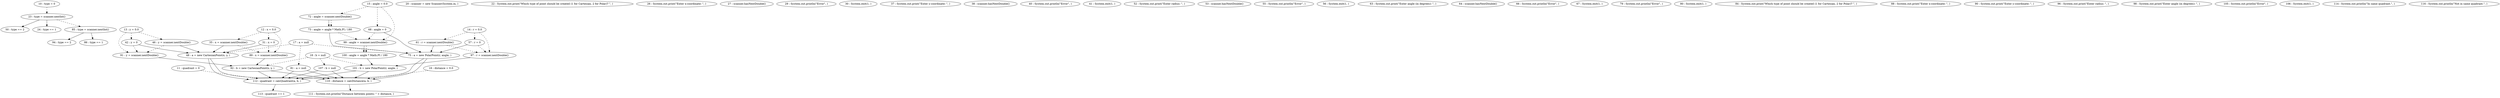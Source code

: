 digraph G {
"10 : type = 0"
"10 : type = 0" -> "23 : type = scanner.nextInt()" [style=dashed]
"11 : quadrant = 0"
"11 : quadrant = 0" -> "112 : quadrant = calcQuadrant(a, b, )" [style=dashed]
"12 : x = 0.0"
"12 : x = 0.0" -> "89 : x = scanner.nextDouble()" [style=dashed]
"12 : x = 0.0" -> "35 : x = scanner.nextDouble()" [style=dashed]
"12 : x = 0.0" -> "31 : x = 0" [style=dashed]
"13 : y = 0.0"
"13 : y = 0.0" -> "42 : y = 0" [style=dashed]
"13 : y = 0.0" -> "91 : y = scanner.nextDouble()" [style=dashed]
"13 : y = 0.0" -> "46 : y = scanner.nextDouble()" [style=dashed]
"14 : r = 0.0"
"14 : r = 0.0" -> "57 : r = 0" [style=dashed]
"14 : r = 0.0" -> "97 : r = scanner.nextDouble()" [style=dashed]
"14 : r = 0.0" -> "61 : r = scanner.nextDouble()" [style=dashed]
"15 : angle = 0.0"
"15 : angle = 0.0" -> "72 : angle = scanner.nextDouble()" [style=dashed]
"15 : angle = 0.0" -> "68 : angle = 0" [style=dashed]
"15 : angle = 0.0" -> "99 : angle = scanner.nextDouble()" [style=dashed]
"16 : distance = 0.0"
"16 : distance = 0.0" -> "110 : distance = calcDistance(a, b, )" [style=dashed]
"17 : a = null"
"17 : a = null" -> "48 : a = new CartesianPoint(x, y, )" [style=dashed]
"17 : a = null" -> "81 : a = null" [style=dashed]
"17 : a = null" -> "75 : a = new PolarPoint(r, angle, )" [style=dashed]
"18 : b = null"
"18 : b = null" -> "107 : b = null" [style=dashed]
"18 : b = null" -> "101 : b = new PolarPoint(r, angle, )" [style=dashed]
"18 : b = null" -> "92 : b = new CartesianPoint(x, y, )" [style=dashed]
"20 : scanner = new Scanner(System.in, )"
"22 : System.out.print(\"Which type of point should be created (1 for Cartesian, 2 for Polar)? \", )"
"23 : type = scanner.nextInt()"
"23 : type = scanner.nextInt()" -> "50 : type == 2"
"23 : type = scanner.nextInt()" -> "24 : type == 1"
"23 : type = scanner.nextInt()" -> "85 : type = scanner.nextInt()" [style=dashed]
"24 : type == 1"
"26 : System.out.print(\"Enter x-coordinate: \", )"
"27 : scanner.hasNextDouble()"
"29 : System.out.println(\"Error\", )"
"30 : System.exit(1, )"
"31 : x = 0"
"31 : x = 0" -> "48 : a = new CartesianPoint(x, y, )"
"31 : x = 0" -> "89 : x = scanner.nextDouble()" [style=dashed]
"35 : x = scanner.nextDouble()"
"35 : x = scanner.nextDouble()" -> "48 : a = new CartesianPoint(x, y, )"
"35 : x = scanner.nextDouble()" -> "89 : x = scanner.nextDouble()" [style=dashed]
"37 : System.out.print(\"Enter y-coordinate: \", )"
"38 : scanner.hasNextDouble()"
"40 : System.out.println(\"Error\", )"
"41 : System.exit(1, )"
"42 : y = 0"
"42 : y = 0" -> "48 : a = new CartesianPoint(x, y, )"
"42 : y = 0" -> "91 : y = scanner.nextDouble()" [style=dashed]
"46 : y = scanner.nextDouble()"
"46 : y = scanner.nextDouble()" -> "48 : a = new CartesianPoint(x, y, )"
"46 : y = scanner.nextDouble()" -> "91 : y = scanner.nextDouble()" [style=dashed]
"48 : a = new CartesianPoint(x, y, )"
"48 : a = new CartesianPoint(x, y, )" -> "110 : distance = calcDistance(a, b, )"
"48 : a = new CartesianPoint(x, y, )" -> "112 : quadrant = calcQuadrant(a, b, )"
"50 : type == 2"
"52 : System.out.print(\"Enter radius: \", )"
"53 : scanner.hasNextDouble()"
"55 : System.out.println(\"Error\", )"
"56 : System.exit(1, )"
"57 : r = 0"
"57 : r = 0" -> "75 : a = new PolarPoint(r, angle, )"
"57 : r = 0" -> "97 : r = scanner.nextDouble()" [style=dashed]
"61 : r = scanner.nextDouble()"
"61 : r = scanner.nextDouble()" -> "75 : a = new PolarPoint(r, angle, )"
"61 : r = scanner.nextDouble()" -> "97 : r = scanner.nextDouble()" [style=dashed]
"63 : System.out.print(\"Enter angle (in degrees): \", )"
"64 : scanner.hasNextDouble()"
"66 : System.out.println(\"Error\", )"
"67 : System.exit(1, )"
"68 : angle = 0"
"68 : angle = 0" -> "75 : a = new PolarPoint(r, angle, )"
"68 : angle = 0" -> "99 : angle = scanner.nextDouble()" [style=dashed]
"72 : angle = scanner.nextDouble()"
"72 : angle = scanner.nextDouble()" -> "73 : angle = angle * Math.PI / 180"
"72 : angle = scanner.nextDouble()" -> "73 : angle = angle * Math.PI / 180" [style=dashed]
"73 : angle = angle * Math.PI / 180"
"73 : angle = angle * Math.PI / 180" -> "75 : a = new PolarPoint(r, angle, )"
"73 : angle = angle * Math.PI / 180" -> "99 : angle = scanner.nextDouble()" [style=dashed]
"75 : a = new PolarPoint(r, angle, )"
"75 : a = new PolarPoint(r, angle, )" -> "110 : distance = calcDistance(a, b, )"
"75 : a = new PolarPoint(r, angle, )" -> "112 : quadrant = calcQuadrant(a, b, )"
"79 : System.out.println(\"Error\", )"
"80 : System.exit(1, )"
"81 : a = null"
"81 : a = null" -> "110 : distance = calcDistance(a, b, )"
"81 : a = null" -> "112 : quadrant = calcQuadrant(a, b, )"
"84 : System.out.print(\"Which type of point should be created (1 for Cartesian, 2 for Polar)? \", )"
"85 : type = scanner.nextInt()"
"85 : type = scanner.nextInt()" -> "94 : type == 2"
"85 : type = scanner.nextInt()" -> "86 : type == 1"
"86 : type == 1"
"88 : System.out.print(\"Enter x-coordinate: \", )"
"89 : x = scanner.nextDouble()"
"89 : x = scanner.nextDouble()" -> "92 : b = new CartesianPoint(x, y, )"
"90 : System.out.print(\"Enter y-coordinate: \", )"
"91 : y = scanner.nextDouble()"
"91 : y = scanner.nextDouble()" -> "92 : b = new CartesianPoint(x, y, )"
"92 : b = new CartesianPoint(x, y, )"
"92 : b = new CartesianPoint(x, y, )" -> "110 : distance = calcDistance(a, b, )"
"92 : b = new CartesianPoint(x, y, )" -> "112 : quadrant = calcQuadrant(a, b, )"
"94 : type == 2"
"96 : System.out.print(\"Enter radius: \", )"
"97 : r = scanner.nextDouble()"
"97 : r = scanner.nextDouble()" -> "101 : b = new PolarPoint(r, angle, )"
"98 : System.out.print(\"Enter angle (in degrees): \", )"
"99 : angle = scanner.nextDouble()"
"99 : angle = scanner.nextDouble()" -> "100 : angle = angle * Math.PI / 180"
"99 : angle = scanner.nextDouble()" -> "100 : angle = angle * Math.PI / 180" [style=dashed]
"100 : angle = angle * Math.PI / 180"
"100 : angle = angle * Math.PI / 180" -> "101 : b = new PolarPoint(r, angle, )"
"101 : b = new PolarPoint(r, angle, )"
"101 : b = new PolarPoint(r, angle, )" -> "110 : distance = calcDistance(a, b, )"
"101 : b = new PolarPoint(r, angle, )" -> "112 : quadrant = calcQuadrant(a, b, )"
"105 : System.out.println(\"Error\", )"
"106 : System.exit(1, )"
"107 : b = null"
"107 : b = null" -> "110 : distance = calcDistance(a, b, )"
"107 : b = null" -> "112 : quadrant = calcQuadrant(a, b, )"
"110 : distance = calcDistance(a, b, )"
"110 : distance = calcDistance(a, b, )" -> "111 : System.out.println(\"Distance between points: \" + distance, )"
"111 : System.out.println(\"Distance between points: \" + distance, )"
"112 : quadrant = calcQuadrant(a, b, )"
"112 : quadrant = calcQuadrant(a, b, )" -> "113 : quadrant == 1"
"113 : quadrant == 1"
"114 : System.out.println(\"In same quadrant.\", )"
"116 : System.out.println(\"Not in same quadrant.\", )"
}